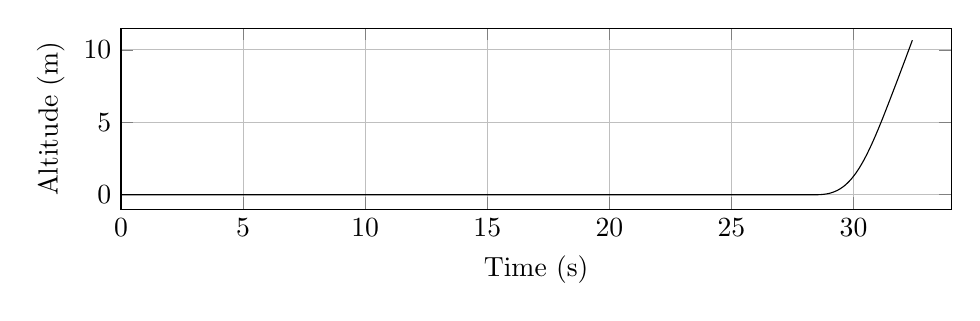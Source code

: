 %Altitude_evolution
\begin{tikzpicture}

\begin{axis}[
width=\textwidth,
height=0.32\textwidth,
scaled ticks=false, tick label style={/pgf/number format/fixed},
xmin=0.0,
xmax=34,
xlabel={Time (s)},
xmajorgrids,
ymin=-1.0,
ymax=11.5,
ylabel={Altitude (m)},
ymajorgrids,
legend style={at={(1.03,0.5)},anchor=west,draw=black,fill=white,legend cell align=left}
]

\addplot [
color=black,
solid
]
table[row sep=crcr]{
10.0E-5	0.0\\
4.356E-4	0.0\\
0.001	0.0\\
0.003	0.0\\
0.006	0.0\\
0.011	0.0\\
0.017	0.0\\
0.023	0.0\\
0.029	0.0\\
0.035	0.0\\
0.041	0.0\\
0.047	0.0\\
0.053	0.0\\
0.059	0.0\\
0.065	0.0\\
0.071	0.0\\
0.076	0.0\\
0.082	0.0\\
0.088	0.0\\
0.094	0.0\\
0.1	0.0\\
0.106	0.0\\
0.112	0.0\\
0.118	0.0\\
0.124	0.0\\
0.13	0.0\\
0.136	0.0\\
0.142	0.0\\
0.148	0.0\\
0.154	0.0\\
0.16	0.0\\
0.166	0.0\\
0.172	0.0\\
0.178	0.0\\
0.184	0.0\\
0.19	0.0\\
0.196	0.0\\
0.202	0.0\\
0.208	0.0\\
0.214	0.0\\
0.22	0.0\\
0.226	0.0\\
0.232	0.0\\
0.238	0.0\\
0.244	0.0\\
0.25	0.0\\
0.256	0.0\\
0.262	0.0\\
0.268	0.0\\
0.274	0.0\\
0.28	0.0\\
0.286	0.0\\
0.292	0.0\\
0.298	0.0\\
0.304	0.0\\
0.31	0.0\\
0.317	0.0\\
0.323	0.0\\
0.329	0.0\\
0.335	0.0\\
0.341	0.0\\
0.347	0.0\\
0.353	0.0\\
0.359	0.0\\
0.365	0.0\\
0.371	0.0\\
0.378	0.0\\
0.384	0.0\\
0.39	0.0\\
0.396	0.0\\
0.402	0.0\\
0.409	0.0\\
0.415	0.0\\
0.421	0.0\\
0.427	0.0\\
0.433	0.0\\
0.439	0.0\\
0.446	0.0\\
0.452	0.0\\
0.458	0.0\\
0.464	0.0\\
0.471	0.0\\
0.477	0.0\\
0.483	0.0\\
0.489	0.0\\
0.496	0.0\\
0.502	0.0\\
0.508	0.0\\
0.515	0.0\\
0.521	0.0\\
0.527	0.0\\
0.533	0.0\\
0.54	0.0\\
0.546	0.0\\
0.552	0.0\\
0.559	0.0\\
0.565	0.0\\
0.571	0.0\\
0.578	0.0\\
0.584	0.0\\
0.591	0.0\\
0.597	0.0\\
0.604	0.0\\
0.61	0.0\\
0.616	0.0\\
0.623	0.0\\
0.629	0.0\\
0.635	0.0\\
0.642	0.0\\
0.648	0.0\\
0.655	0.0\\
0.661	0.0\\
0.668	0.0\\
0.674	0.0\\
0.681	0.0\\
0.688	0.0\\
0.694	0.0\\
0.701	0.0\\
0.707	0.0\\
0.714	0.0\\
0.72	0.0\\
0.727	0.0\\
0.733	0.0\\
0.74	0.0\\
0.747	0.0\\
0.754	0.0\\
0.76	0.0\\
0.767	0.0\\
0.774	0.0\\
0.781	0.0\\
0.787	0.0\\
0.794	0.0\\
0.801	0.0\\
0.808	0.0\\
0.814	0.0\\
0.821	0.0\\
0.828	0.0\\
0.835	0.0\\
0.841	0.0\\
0.848	0.0\\
0.855	0.0\\
0.862	0.0\\
0.869	0.0\\
0.876	0.0\\
0.882	0.0\\
0.889	0.0\\
0.896	0.0\\
0.903	0.0\\
0.91	0.0\\
0.917	0.0\\
0.923	0.0\\
0.93	0.0\\
0.938	0.0\\
0.945	0.0\\
0.952	0.0\\
0.959	0.0\\
0.966	0.0\\
0.973	0.0\\
0.98	0.0\\
0.987	0.0\\
0.994	0.0\\
1.001	0.0\\
1.008	0.0\\
1.015	0.0\\
1.022	0.0\\
1.029	0.0\\
1.036	0.0\\
1.044	0.0\\
1.051	0.0\\
1.058	0.0\\
1.065	0.0\\
1.072	0.0\\
1.079	0.0\\
1.087	0.0\\
1.094	0.0\\
1.101	0.0\\
1.109	0.0\\
1.116	0.0\\
1.123	0.0\\
1.13	0.0\\
1.138	0.0\\
1.145	0.0\\
1.152	0.0\\
1.159	0.0\\
1.167	0.0\\
1.174	0.0\\
1.181	0.0\\
1.189	0.0\\
1.196	0.0\\
1.203	0.0\\
1.211	0.0\\
1.218	0.0\\
1.226	0.0\\
1.233	0.0\\
1.241	0.0\\
1.248	0.0\\
1.255	0.0\\
1.263	0.0\\
1.271	0.0\\
1.278	0.0\\
1.286	0.0\\
1.293	0.0\\
1.301	0.0\\
1.308	0.0\\
1.316	0.0\\
1.323	0.0\\
1.331	0.0\\
1.339	0.0\\
1.346	0.0\\
1.354	0.0\\
1.361	0.0\\
1.369	0.0\\
1.377	0.0\\
1.384	0.0\\
1.392	0.0\\
1.4	0.0\\
1.408	0.0\\
1.415	0.0\\
1.423	0.0\\
1.431	0.0\\
1.439	0.0\\
1.446	0.0\\
1.454	0.0\\
1.462	0.0\\
1.47	0.0\\
1.478	0.0\\
1.486	0.0\\
1.494	0.0\\
1.502	0.0\\
1.51	0.0\\
1.518	0.0\\
1.525	0.0\\
1.533	0.0\\
1.541	0.0\\
1.549	0.0\\
1.557	0.0\\
1.565	0.0\\
1.573	0.0\\
1.581	0.0\\
1.59	0.0\\
1.598	0.0\\
1.606	0.0\\
1.614	0.0\\
1.622	0.0\\
1.63	0.0\\
1.639	0.0\\
1.647	0.0\\
1.655	0.0\\
1.663	0.0\\
1.671	0.0\\
1.679	0.0\\
1.688	0.0\\
1.696	0.0\\
1.704	0.0\\
1.712	0.0\\
1.72	0.0\\
1.729	0.0\\
1.737	0.0\\
1.746	0.0\\
1.754	0.0\\
1.762	0.0\\
1.771	0.0\\
1.779	0.0\\
1.787	0.0\\
1.796	0.0\\
1.804	0.0\\
1.813	0.0\\
1.821	0.0\\
1.83	0.0\\
1.838	0.0\\
1.846	0.0\\
1.855	0.0\\
1.863	0.0\\
1.872	0.0\\
1.88	0.0\\
1.889	0.0\\
1.897	0.0\\
1.906	0.0\\
1.914	0.0\\
1.923	0.0\\
1.931	0.0\\
1.94	0.0\\
1.949	0.0\\
1.957	0.0\\
1.966	0.0\\
1.975	0.0\\
1.983	0.0\\
1.992	0.0\\
2.001	0.0\\
2.01	0.0\\
2.019	0.0\\
2.027	0.0\\
2.036	0.0\\
2.045	0.0\\
2.054	0.0\\
2.062	0.0\\
2.071	0.0\\
2.08	0.0\\
2.089	0.0\\
2.098	0.0\\
2.107	0.0\\
2.116	0.0\\
2.124	0.0\\
2.133	0.0\\
2.142	0.0\\
2.151	0.0\\
2.16	0.0\\
2.169	0.0\\
2.178	0.0\\
2.187	0.0\\
2.196	0.0\\
2.205	0.0\\
2.213	0.0\\
2.222	0.0\\
2.232	0.0\\
2.241	0.0\\
2.25	0.0\\
2.259	0.0\\
2.268	0.0\\
2.277	0.0\\
2.286	0.0\\
2.296	0.0\\
2.305	0.0\\
2.315	0.0\\
2.324	0.0\\
2.333	0.0\\
2.342	0.0\\
2.352	0.0\\
2.361	0.0\\
2.37	0.0\\
2.38	0.0\\
2.389	0.0\\
2.398	0.0\\
2.407	0.0\\
2.417	0.0\\
2.426	0.0\\
2.436	0.0\\
2.445	0.0\\
2.454	0.0\\
2.464	0.0\\
2.473	0.0\\
2.483	0.0\\
2.492	0.0\\
2.502	0.0\\
2.511	0.0\\
2.521	0.0\\
2.531	0.0\\
2.54	0.0\\
2.55	0.0\\
2.559	0.0\\
2.569	0.0\\
2.579	0.0\\
2.589	0.0\\
2.598	0.0\\
2.608	0.0\\
2.618	0.0\\
2.628	0.0\\
2.637	0.0\\
2.647	0.0\\
2.657	0.0\\
2.666	0.0\\
2.676	0.0\\
2.686	0.0\\
2.696	0.0\\
2.705	0.0\\
2.715	0.0\\
2.725	0.0\\
2.735	0.0\\
2.745	0.0\\
2.755	0.0\\
2.765	0.0\\
2.775	0.0\\
2.785	0.0\\
2.795	0.0\\
2.805	0.0\\
2.815	0.0\\
2.825	0.0\\
2.835	0.0\\
2.844	0.0\\
2.855	0.0\\
2.865	0.0\\
2.875	0.0\\
2.885	0.0\\
2.894	0.0\\
2.905	0.0\\
2.914	0.0\\
2.925	0.0\\
2.935	0.0\\
2.945	0.0\\
2.955	0.0\\
2.965	0.0\\
2.975	0.0\\
2.985	0.0\\
2.996	0.0\\
3.006	0.0\\
3.016	0.0\\
3.026	0.0\\
3.036	0.0\\
3.047	0.0\\
3.057	0.0\\
3.067	0.0\\
3.078	0.0\\
3.088	0.0\\
3.099	0.0\\
3.109	0.0\\
3.12	0.0\\
3.13	0.0\\
3.14	0.0\\
3.151	0.0\\
3.161	0.0\\
3.172	0.0\\
3.182	0.0\\
3.193	0.0\\
3.203	0.0\\
3.214	0.0\\
3.224	0.0\\
3.235	0.0\\
3.246	0.0\\
3.256	0.0\\
3.267	0.0\\
3.278	0.0\\
3.288	0.0\\
3.299	0.0\\
3.31	0.0\\
3.321	0.0\\
3.332	0.0\\
3.342	0.0\\
3.353	0.0\\
3.364	0.0\\
3.375	0.0\\
3.386	0.0\\
3.397	0.0\\
3.408	0.0\\
3.418	0.0\\
3.429	0.0\\
3.44	0.0\\
3.451	0.0\\
3.462	0.0\\
3.473	0.0\\
3.484	0.0\\
3.495	0.0\\
3.506	0.0\\
3.517	0.0\\
3.528	0.0\\
3.539	0.0\\
3.55	0.0\\
3.561	0.0\\
3.572	0.0\\
3.583	0.0\\
3.594	0.0\\
3.605	0.0\\
3.616	0.0\\
3.628	0.0\\
3.639	0.0\\
3.65	0.0\\
3.661	0.0\\
3.672	0.0\\
3.683	0.0\\
3.694	0.0\\
3.705	0.0\\
3.716	0.0\\
3.728	0.0\\
3.739	0.0\\
3.75	0.0\\
3.761	0.0\\
3.773	0.0\\
3.784	0.0\\
3.796	0.0\\
3.807	0.0\\
3.818	0.0\\
3.83	0.0\\
3.841	0.0\\
3.852	0.0\\
3.864	0.0\\
3.875	0.0\\
3.887	0.0\\
3.898	0.0\\
3.909	0.0\\
3.921	0.0\\
3.932	0.0\\
3.944	0.0\\
3.955	0.0\\
3.967	0.0\\
3.978	0.0\\
3.99	0.0\\
4.001	0.0\\
4.013	0.0\\
4.024	0.0\\
4.036	0.0\\
4.048	0.0\\
4.059	0.0\\
4.071	0.0\\
4.082	0.0\\
4.094	0.0\\
4.106	0.0\\
4.117	0.0\\
4.129	0.0\\
4.141	0.0\\
4.152	0.0\\
4.164	0.0\\
4.176	0.0\\
4.187	0.0\\
4.199	0.0\\
4.211	0.0\\
4.222	0.0\\
4.234	0.0\\
4.246	0.0\\
4.257	0.0\\
4.269	0.0\\
4.28	0.0\\
4.292	0.0\\
4.304	0.0\\
4.315	0.0\\
4.327	0.0\\
4.339	0.0\\
4.351	0.0\\
4.363	0.0\\
4.365	0.0\\
4.366	0.0\\
4.366	0.0\\
4.366	0.0\\
4.367	0.0\\
4.368	0.0\\
4.372	0.0\\
4.38	0.0\\
4.39	0.0\\
4.401	0.0\\
4.412	0.0\\
4.423	0.0\\
4.433	0.0\\
4.444	0.0\\
4.455	0.0\\
4.466	0.0\\
4.477	0.0\\
4.488	0.0\\
4.499	0.0\\
4.51	0.0\\
4.521	0.0\\
4.532	0.0\\
4.543	0.0\\
4.554	0.0\\
4.566	0.0\\
4.577	0.0\\
4.588	0.0\\
4.599	0.0\\
4.61	0.0\\
4.622	0.0\\
4.633	0.0\\
4.644	0.0\\
4.655	0.0\\
4.667	0.0\\
4.678	0.0\\
4.689	0.0\\
4.7	0.0\\
4.712	0.0\\
4.723	0.0\\
4.735	0.0\\
4.746	0.0\\
4.757	0.0\\
4.769	0.0\\
4.78	0.0\\
4.792	0.0\\
4.803	0.0\\
4.815	0.0\\
4.826	0.0\\
4.838	0.0\\
4.849	0.0\\
4.861	0.0\\
4.872	0.0\\
4.884	0.0\\
4.895	0.0\\
4.907	0.0\\
4.918	0.0\\
4.93	0.0\\
4.942	0.0\\
4.953	0.0\\
4.965	0.0\\
4.977	0.0\\
4.989	0.0\\
5.0	0.0\\
5.012	0.0\\
5.024	0.0\\
5.036	0.0\\
5.048	0.0\\
5.059	0.0\\
5.071	0.0\\
5.083	0.0\\
5.095	0.0\\
5.107	0.0\\
5.119	0.0\\
5.13	0.0\\
5.142	0.0\\
5.154	0.0\\
5.166	0.0\\
5.178	0.0\\
5.19	0.0\\
5.202	0.0\\
5.214	0.0\\
5.226	0.0\\
5.237	0.0\\
5.249	0.0\\
5.261	0.0\\
5.273	0.0\\
5.285	0.0\\
5.297	0.0\\
5.309	0.0\\
5.321	0.0\\
5.333	0.0\\
5.345	0.0\\
5.357	0.0\\
5.369	0.0\\
5.381	0.0\\
5.392	0.0\\
5.404	0.0\\
5.416	0.0\\
5.428	0.0\\
5.44	0.0\\
5.452	0.0\\
5.464	0.0\\
5.477	0.0\\
5.489	0.0\\
5.501	0.0\\
5.513	0.0\\
5.525	0.0\\
5.537	0.0\\
5.549	0.0\\
5.561	0.0\\
5.573	0.0\\
5.586	0.0\\
5.598	0.0\\
5.61	0.0\\
5.622	0.0\\
5.634	0.0\\
5.646	0.0\\
5.658	0.0\\
5.67	0.0\\
5.682	0.0\\
5.695	0.0\\
5.707	0.0\\
5.719	0.0\\
5.731	0.0\\
5.743	0.0\\
5.755	0.0\\
5.767	0.0\\
5.779	0.0\\
5.792	0.0\\
5.804	0.0\\
5.816	0.0\\
5.828	0.0\\
5.84	0.0\\
5.852	0.0\\
5.865	0.0\\
5.877	0.0\\
5.889	0.0\\
5.901	0.0\\
5.913	0.0\\
5.925	0.0\\
5.938	0.0\\
5.95	0.0\\
5.962	0.0\\
5.974	0.0\\
5.986	0.0\\
5.999	0.0\\
6.011	0.0\\
6.023	0.0\\
6.035	0.0\\
6.047	0.0\\
6.06	0.0\\
6.072	0.0\\
6.084	0.0\\
6.096	0.0\\
6.109	0.0\\
6.121	0.0\\
6.133	0.0\\
6.146	0.0\\
6.158	0.0\\
6.17	0.0\\
6.182	0.0\\
6.195	0.0\\
6.207	0.0\\
6.219	0.0\\
6.232	0.0\\
6.244	0.0\\
6.257	0.0\\
6.269	0.0\\
6.281	0.0\\
6.294	0.0\\
6.306	0.0\\
6.318	0.0\\
6.331	0.0\\
6.343	0.0\\
6.355	0.0\\
6.368	0.0\\
6.38	0.0\\
6.393	0.0\\
6.405	0.0\\
6.418	0.0\\
6.43	0.0\\
6.443	0.0\\
6.455	0.0\\
6.467	0.0\\
6.48	0.0\\
6.492	0.0\\
6.505	0.0\\
6.518	0.0\\
6.53	0.0\\
6.543	0.0\\
6.555	0.0\\
6.568	0.0\\
6.58	0.0\\
6.593	0.0\\
6.605	0.0\\
6.618	0.0\\
6.631	0.0\\
6.643	0.0\\
6.656	0.0\\
6.668	0.0\\
6.681	0.0\\
6.694	0.0\\
6.706	0.0\\
6.719	0.0\\
6.732	0.0\\
6.744	0.0\\
6.757	0.0\\
6.77	0.0\\
6.782	0.0\\
6.795	0.0\\
6.807	0.0\\
6.82	0.0\\
6.833	0.0\\
6.846	0.0\\
6.858	0.0\\
6.871	0.0\\
6.884	0.0\\
6.897	0.0\\
6.91	0.0\\
6.922	0.0\\
6.935	0.0\\
6.948	0.0\\
6.961	0.0\\
6.974	0.0\\
6.987	0.0\\
7.0	0.0\\
7.012	0.0\\
7.025	0.0\\
7.038	0.0\\
7.051	0.0\\
7.064	0.0\\
7.077	0.0\\
7.09	0.0\\
7.103	0.0\\
7.116	0.0\\
7.129	0.0\\
7.142	0.0\\
7.155	0.0\\
7.168	0.0\\
7.182	0.0\\
7.195	0.0\\
7.208	0.0\\
7.221	0.0\\
7.234	0.0\\
7.248	0.0\\
7.261	0.0\\
7.274	0.0\\
7.287	0.0\\
7.301	0.0\\
7.314	0.0\\
7.327	0.0\\
7.341	0.0\\
7.354	0.0\\
7.367	0.0\\
7.381	0.0\\
7.394	0.0\\
7.407	0.0\\
7.421	0.0\\
7.434	0.0\\
7.448	0.0\\
7.461	0.0\\
7.475	0.0\\
7.489	0.0\\
7.502	0.0\\
7.516	0.0\\
7.529	0.0\\
7.543	0.0\\
7.557	0.0\\
7.571	0.0\\
7.584	0.0\\
7.598	0.0\\
7.612	0.0\\
7.626	0.0\\
7.64	0.0\\
7.654	0.0\\
7.668	0.0\\
7.681	0.0\\
7.695	0.0\\
7.71	0.0\\
7.724	0.0\\
7.737	0.0\\
7.752	0.0\\
7.766	0.0\\
7.78	0.0\\
7.794	0.0\\
7.808	0.0\\
7.822	0.0\\
7.837	0.0\\
7.851	0.0\\
7.865	0.0\\
7.879	0.0\\
7.894	0.0\\
7.908	0.0\\
7.923	0.0\\
7.937	0.0\\
7.951	0.0\\
7.966	0.0\\
7.98	0.0\\
7.995	0.0\\
8.01	0.0\\
8.024	0.0\\
8.039	0.0\\
8.054	0.0\\
8.069	0.0\\
8.083	0.0\\
8.098	0.0\\
8.113	0.0\\
8.128	0.0\\
8.143	0.0\\
8.158	0.0\\
8.173	0.0\\
8.188	0.0\\
8.203	0.0\\
8.218	0.0\\
8.233	0.0\\
8.248	0.0\\
8.263	0.0\\
8.279	0.0\\
8.294	0.0\\
8.309	0.0\\
8.324	0.0\\
8.339	0.0\\
8.355	0.0\\
8.37	0.0\\
8.385	0.0\\
8.4	0.0\\
8.416	0.0\\
8.431	0.0\\
8.446	0.0\\
8.461	0.0\\
8.477	0.0\\
8.492	0.0\\
8.507	0.0\\
8.522	0.0\\
8.538	0.0\\
8.553	0.0\\
8.568	0.0\\
8.583	0.0\\
8.598	0.0\\
8.613	0.0\\
8.628	0.0\\
8.644	0.0\\
8.659	0.0\\
8.674	0.0\\
8.689	0.0\\
8.704	0.0\\
8.719	0.0\\
8.734	0.0\\
8.748	0.0\\
8.763	0.0\\
8.778	0.0\\
8.793	0.0\\
8.807	0.0\\
8.822	0.0\\
8.837	0.0\\
8.852	0.0\\
8.866	0.0\\
8.881	0.0\\
8.895	0.0\\
8.91	0.0\\
8.924	0.0\\
8.938	0.0\\
8.953	0.0\\
8.967	0.0\\
8.982	0.0\\
8.982	0.0\\
8.983	0.0\\
8.983	0.0\\
8.983	0.0\\
8.983	0.0\\
8.984	0.0\\
8.986	0.0\\
8.993	0.0\\
9.005	0.0\\
9.018	0.0\\
9.031	0.0\\
9.044	0.0\\
9.057	0.0\\
9.07	0.0\\
9.083	0.0\\
9.096	0.0\\
9.109	0.0\\
9.122	0.0\\
9.135	0.0\\
9.149	0.0\\
9.162	0.0\\
9.176	0.0\\
9.189	0.0\\
9.202	0.0\\
9.216	0.0\\
9.23	0.0\\
9.243	0.0\\
9.257	0.0\\
9.271	0.0\\
9.284	0.0\\
9.298	0.0\\
9.312	0.0\\
9.326	0.0\\
9.34	0.0\\
9.354	0.0\\
9.368	0.0\\
9.383	0.0\\
9.397	0.0\\
9.411	0.0\\
9.425	0.0\\
9.44	0.0\\
9.454	0.0\\
9.469	0.0\\
9.483	0.0\\
9.498	0.0\\
9.512	0.0\\
9.527	0.0\\
9.542	0.0\\
9.556	0.0\\
9.571	0.0\\
9.586	0.0\\
9.601	0.0\\
9.616	0.0\\
9.63	0.0\\
9.645	0.0\\
9.66	0.0\\
9.675	0.0\\
9.69	0.0\\
9.705	0.0\\
9.72	0.0\\
9.735	0.0\\
9.75	0.0\\
9.764	0.0\\
9.779	0.0\\
9.794	0.0\\
9.809	0.0\\
9.824	0.0\\
9.839	0.0\\
9.854	0.0\\
9.868	0.0\\
9.883	0.0\\
9.898	0.0\\
9.913	0.0\\
9.927	0.0\\
9.942	0.0\\
9.957	0.0\\
9.972	0.0\\
9.986	0.0\\
10.001	0.0\\
10.016	0.0\\
10.03	0.0\\
10.045	0.0\\
10.059	0.0\\
10.074	0.0\\
10.088	0.0\\
10.103	0.0\\
10.117	0.0\\
10.132	0.0\\
10.146	0.0\\
10.161	0.0\\
10.175	0.0\\
10.189	0.0\\
10.204	0.0\\
10.218	0.0\\
10.232	0.0\\
10.247	0.0\\
10.261	0.0\\
10.275	0.0\\
10.289	0.0\\
10.303	0.0\\
10.317	0.0\\
10.332	0.0\\
10.346	0.0\\
10.36	0.0\\
10.374	0.0\\
10.388	0.0\\
10.402	0.0\\
10.416	0.0\\
10.43	0.0\\
10.444	0.0\\
10.458	0.0\\
10.472	0.0\\
10.486	0.0\\
10.5	0.0\\
10.514	0.0\\
10.528	0.0\\
10.542	0.0\\
10.555	0.0\\
10.569	0.0\\
10.583	0.0\\
10.597	0.0\\
10.611	0.0\\
10.625	0.0\\
10.638	0.0\\
10.652	0.0\\
10.666	0.0\\
10.68	0.0\\
10.694	0.0\\
10.707	0.0\\
10.721	0.0\\
10.735	0.0\\
10.749	0.0\\
10.763	0.0\\
10.776	0.0\\
10.79	0.0\\
10.804	0.0\\
10.818	0.0\\
10.831	0.0\\
10.845	0.0\\
10.859	0.0\\
10.872	0.0\\
10.886	0.0\\
10.9	0.0\\
10.914	0.0\\
10.927	0.0\\
10.941	0.0\\
10.955	0.0\\
10.968	0.0\\
10.982	0.0\\
10.996	0.0\\
11.01	0.0\\
11.023	0.0\\
11.037	0.0\\
11.051	0.0\\
11.064	0.0\\
11.078	0.0\\
11.092	0.0\\
11.105	0.0\\
11.119	0.0\\
11.133	0.0\\
11.147	0.0\\
11.16	0.0\\
11.174	0.0\\
11.188	0.0\\
11.201	0.0\\
11.215	0.0\\
11.229	0.0\\
11.242	0.0\\
11.256	0.0\\
11.27	0.0\\
11.283	0.0\\
11.297	0.0\\
11.311	0.0\\
11.325	0.0\\
11.338	0.0\\
11.352	0.0\\
11.366	0.0\\
11.38	0.0\\
11.393	0.0\\
11.407	0.0\\
11.421	0.0\\
11.435	0.0\\
11.449	0.0\\
11.462	0.0\\
11.476	0.0\\
11.49	0.0\\
11.504	0.0\\
11.518	0.0\\
11.532	0.0\\
11.546	0.0\\
11.56	0.0\\
11.573	0.0\\
11.587	0.0\\
11.601	0.0\\
11.615	0.0\\
11.629	0.0\\
11.643	0.0\\
11.657	0.0\\
11.671	0.0\\
11.685	0.0\\
11.699	0.0\\
11.713	0.0\\
11.727	0.0\\
11.741	0.0\\
11.755	0.0\\
11.769	0.0\\
11.783	0.0\\
11.797	0.0\\
11.811	0.0\\
11.826	0.0\\
11.84	0.0\\
11.854	0.0\\
11.868	0.0\\
11.882	0.0\\
11.897	0.0\\
11.911	0.0\\
11.925	0.0\\
11.939	0.0\\
11.953	0.0\\
11.968	0.0\\
11.982	0.0\\
11.996	0.0\\
12.011	0.0\\
12.025	0.0\\
12.039	0.0\\
12.054	0.0\\
12.068	0.0\\
12.083	0.0\\
12.097	0.0\\
12.112	0.0\\
12.126	0.0\\
12.141	0.0\\
12.155	0.0\\
12.17	0.0\\
12.185	0.0\\
12.199	0.0\\
12.214	0.0\\
12.229	0.0\\
12.244	0.0\\
12.258	0.0\\
12.273	0.0\\
12.288	0.0\\
12.303	0.0\\
12.318	0.0\\
12.333	0.0\\
12.348	0.0\\
12.363	0.0\\
12.378	0.0\\
12.393	0.0\\
12.408	0.0\\
12.423	0.0\\
12.438	0.0\\
12.453	0.0\\
12.469	0.0\\
12.484	0.0\\
12.499	0.0\\
12.515	0.0\\
12.53	0.0\\
12.546	0.0\\
12.561	0.0\\
12.577	0.0\\
12.592	0.0\\
12.608	0.0\\
12.624	0.0\\
12.639	0.0\\
12.655	0.0\\
12.671	0.0\\
12.687	0.0\\
12.703	0.0\\
12.719	0.0\\
12.735	0.0\\
12.751	0.0\\
12.768	0.0\\
12.784	0.0\\
12.8	0.0\\
12.816	0.0\\
12.833	0.0\\
12.85	0.0\\
12.866	0.0\\
12.883	0.0\\
12.899	0.0\\
12.916	0.0\\
12.933	0.0\\
12.95	0.0\\
12.967	0.0\\
12.984	0.0\\
13.001	0.0\\
13.019	0.0\\
13.036	0.0\\
13.054	0.0\\
13.071	0.0\\
13.089	0.0\\
13.107	0.0\\
13.124	0.0\\
13.142	0.0\\
13.16	0.0\\
13.178	0.0\\
13.196	0.0\\
13.215	0.0\\
13.233	0.0\\
13.251	0.0\\
13.27	0.0\\
13.289	0.0\\
13.307	0.0\\
13.326	0.0\\
13.344	0.0\\
13.363	0.0\\
13.382	0.0\\
13.4	0.0\\
13.419	0.0\\
13.437	0.0\\
13.455	0.0\\
13.473	0.0\\
13.492	0.0\\
13.51	0.0\\
13.528	0.0\\
13.546	0.0\\
13.564	0.0\\
13.581	0.0\\
13.599	0.0\\
13.616	0.0\\
13.634	0.0\\
13.651	0.0\\
13.668	0.0\\
13.685	0.0\\
13.703	0.0\\
13.719	0.0\\
13.736	0.0\\
13.753	0.0\\
13.77	0.0\\
13.786	0.0\\
13.803	0.0\\
13.819	0.0\\
13.835	0.0\\
13.851	0.0\\
13.868	0.0\\
13.884	0.0\\
13.899	0.0\\
13.915	0.0\\
13.931	0.0\\
13.947	0.0\\
13.963	0.0\\
13.978	0.0\\
13.994	0.0\\
13.997	0.0\\
13.998	0.0\\
14.0	0.0\\
14.001	0.0\\
14.001	0.0\\
14.002	0.0\\
14.003	0.0\\
14.003	0.0\\
14.003	0.0\\
14.003	0.0\\
14.004	0.0\\
14.007	0.0\\
14.015	0.0\\
14.029	0.0\\
14.042	0.0\\
14.056	0.0\\
14.07	0.0\\
14.083	0.0\\
14.097	0.0\\
14.111	0.0\\
14.125	0.0\\
14.139	0.0\\
14.153	0.0\\
14.167	0.0\\
14.182	0.0\\
14.196	0.0\\
14.21	0.0\\
14.225	0.0\\
14.239	0.0\\
14.254	0.0\\
14.268	0.0\\
14.283	0.0\\
14.298	0.0\\
14.313	0.0\\
14.328	0.0\\
14.343	0.0\\
14.358	0.0\\
14.374	0.0\\
14.389	0.0\\
14.405	0.0\\
14.42	0.0\\
14.436	0.0\\
14.452	0.0\\
14.468	0.0\\
14.484	0.0\\
14.5	0.0\\
14.517	0.0\\
14.533	0.0\\
14.549	0.0\\
14.566	0.0\\
14.583	0.0\\
14.599	0.0\\
14.616	0.0\\
14.633	0.0\\
14.651	0.0\\
14.668	0.0\\
14.685	0.0\\
14.703	0.0\\
14.72	0.0\\
14.737	0.0\\
14.755	0.0\\
14.772	0.0\\
14.79	0.0\\
14.807	0.0\\
14.825	0.0\\
14.842	0.0\\
14.859	0.0\\
14.876	0.0\\
14.894	0.0\\
14.911	0.0\\
14.927	0.0\\
14.944	0.0\\
14.961	0.0\\
14.978	0.0\\
14.995	0.0\\
15.011	0.0\\
15.028	0.0\\
15.044	0.0\\
15.06	0.0\\
15.077	0.0\\
15.093	0.0\\
15.109	0.0\\
15.125	0.0\\
15.141	0.0\\
15.157	0.0\\
15.173	0.0\\
15.189	0.0\\
15.205	0.0\\
15.22	0.0\\
15.236	0.0\\
15.251	0.0\\
15.267	0.0\\
15.283	0.0\\
15.298	0.0\\
15.313	0.0\\
15.329	0.0\\
15.344	0.0\\
15.359	0.0\\
15.374	0.0\\
15.389	0.0\\
15.405	0.0\\
15.42	0.0\\
15.435	0.0\\
15.45	0.0\\
15.465	0.0\\
15.48	0.0\\
15.495	0.0\\
15.51	0.0\\
15.524	0.0\\
15.539	0.0\\
15.554	0.0\\
15.569	0.0\\
15.583	0.0\\
15.598	0.0\\
15.613	0.0\\
15.628	0.0\\
15.642	0.0\\
15.657	0.0\\
15.672	0.0\\
15.686	0.0\\
15.701	0.0\\
15.715	0.0\\
15.73	0.0\\
15.744	0.0\\
15.759	0.0\\
15.773	0.0\\
15.788	0.0\\
15.802	0.0\\
15.817	0.0\\
15.831	0.0\\
15.846	0.0\\
15.86	0.0\\
15.874	0.0\\
15.889	0.0\\
15.903	0.0\\
15.918	0.0\\
15.932	0.0\\
15.946	0.0\\
15.961	0.0\\
15.975	0.0\\
15.989	0.0\\
16.004	0.0\\
16.018	0.0\\
16.032	0.0\\
16.047	0.0\\
16.061	0.0\\
16.075	0.0\\
16.089	0.0\\
16.104	0.0\\
16.118	0.0\\
16.132	0.0\\
16.147	0.0\\
16.161	0.0\\
16.175	0.0\\
16.189	0.0\\
16.204	0.0\\
16.218	0.0\\
16.232	0.0\\
16.246	0.0\\
16.26	0.0\\
16.275	0.0\\
16.289	0.0\\
16.303	0.0\\
16.318	0.0\\
16.332	0.0\\
16.346	0.0\\
16.36	0.0\\
16.374	0.0\\
16.389	0.0\\
16.403	0.0\\
16.417	0.0\\
16.431	0.0\\
16.446	0.0\\
16.46	0.0\\
16.474	0.0\\
16.488	0.0\\
16.503	0.0\\
16.517	0.0\\
16.531	0.0\\
16.545	0.0\\
16.56	0.0\\
16.574	0.0\\
16.588	0.0\\
16.602	0.0\\
16.617	0.0\\
16.631	0.0\\
16.645	0.0\\
16.66	0.0\\
16.674	0.0\\
16.688	0.0\\
16.703	0.0\\
16.717	0.0\\
16.731	0.0\\
16.746	0.0\\
16.76	0.0\\
16.775	0.0\\
16.789	0.0\\
16.803	0.0\\
16.818	0.0\\
16.832	0.0\\
16.847	0.0\\
16.861	0.0\\
16.876	0.0\\
16.89	0.0\\
16.904	0.0\\
16.919	0.0\\
16.933	0.0\\
16.948	0.0\\
16.962	0.0\\
16.977	0.0\\
16.991	0.0\\
17.006	0.0\\
17.02	0.0\\
17.035	0.0\\
17.05	0.0\\
17.064	0.0\\
17.079	0.0\\
17.093	0.0\\
17.108	0.0\\
17.123	0.0\\
17.137	0.0\\
17.152	0.0\\
17.167	0.0\\
17.182	0.0\\
17.196	0.0\\
17.211	0.0\\
17.226	0.0\\
17.241	0.0\\
17.256	0.0\\
17.271	0.0\\
17.285	0.0\\
17.3	0.0\\
17.315	0.0\\
17.33	0.0\\
17.345	0.0\\
17.36	0.0\\
17.375	0.0\\
17.39	0.0\\
17.405	0.0\\
17.42	0.0\\
17.435	0.0\\
17.45	0.0\\
17.466	0.0\\
17.481	0.0\\
17.496	0.0\\
17.511	0.0\\
17.526	0.0\\
17.542	0.0\\
17.557	0.0\\
17.572	0.0\\
17.587	0.0\\
17.603	0.0\\
17.618	0.0\\
17.634	0.0\\
17.649	0.0\\
17.665	0.0\\
17.68	0.0\\
17.696	0.0\\
17.711	0.0\\
17.727	0.0\\
17.743	0.0\\
17.758	0.0\\
17.774	0.0\\
17.79	0.0\\
17.806	0.0\\
17.822	0.0\\
17.838	0.0\\
17.854	0.0\\
17.87	0.0\\
17.886	0.0\\
17.902	0.0\\
17.918	0.0\\
17.934	0.0\\
17.95	0.0\\
17.967	0.0\\
17.983	0.0\\
17.999	0.0\\
18.016	0.0\\
18.032	0.0\\
18.049	0.0\\
18.065	0.0\\
18.082	0.0\\
18.098	0.0\\
18.115	0.0\\
18.132	0.0\\
18.149	0.0\\
18.166	0.0\\
18.183	0.0\\
18.2	0.0\\
18.217	0.0\\
18.234	0.0\\
18.251	0.0\\
18.269	0.0\\
18.286	0.0\\
18.304	0.0\\
18.321	0.0\\
18.339	0.0\\
18.357	0.0\\
18.375	0.0\\
18.393	0.0\\
18.411	0.0\\
18.429	0.0\\
18.448	0.0\\
18.466	0.0\\
18.485	0.0\\
18.503	0.0\\
18.522	0.0\\
18.541	0.0\\
18.56	0.0\\
18.58	0.0\\
18.599	0.0\\
18.619	0.0\\
18.639	0.0\\
18.659	0.0\\
18.679	0.0\\
18.7	0.0\\
18.721	0.0\\
18.741	0.0\\
18.762	0.0\\
18.784	0.0\\
18.805	0.0\\
18.827	0.0\\
18.849	0.0\\
18.871	0.0\\
18.893	0.0\\
18.915	0.0\\
18.937	0.0\\
18.959	0.0\\
18.981	0.0\\
19.003	0.0\\
19.024	0.0\\
19.046	0.0\\
19.067	0.0\\
19.087	0.0\\
19.108	0.0\\
19.128	0.0\\
19.148	0.0\\
19.167	0.0\\
19.187	0.0\\
19.206	0.0\\
19.225	0.0\\
19.244	0.0\\
19.263	0.0\\
19.281	0.0\\
19.3	0.0\\
19.318	0.0\\
19.336	0.0\\
19.354	0.0\\
19.372	0.0\\
19.39	0.0\\
19.408	0.0\\
19.425	0.0\\
19.443	0.0\\
19.46	0.0\\
19.477	0.0\\
19.495	0.0\\
19.512	0.0\\
19.529	0.0\\
19.545	0.0\\
19.562	0.0\\
19.579	0.0\\
19.596	0.0\\
19.612	0.0\\
19.628	0.0\\
19.645	0.0\\
19.661	0.0\\
19.677	0.0\\
19.681	0.0\\
19.692	0.0\\
19.693	0.0\\
19.693	0.0\\
19.693	0.0\\
19.694	0.0\\
19.699	0.0\\
19.711	0.0\\
19.727	0.0\\
19.743	0.0\\
19.759	0.0\\
19.775	0.0\\
19.791	0.0\\
19.808	0.0\\
19.824	0.0\\
19.84	0.0\\
19.857	0.0\\
19.873	0.0\\
19.89	0.0\\
19.907	0.0\\
19.923	0.0\\
19.94	0.0\\
19.958	0.0\\
19.975	0.0\\
19.992	0.0\\
20.009	0.0\\
20.027	0.0\\
20.045	0.0\\
20.062	0.0\\
20.08	0.0\\
20.098	0.0\\
20.116	0.0\\
20.135	0.0\\
20.153	0.0\\
20.172	0.0\\
20.191	0.0\\
20.21	0.0\\
20.229	0.0\\
20.249	0.0\\
20.268	0.0\\
20.288	0.0\\
20.308	0.0\\
20.328	0.0\\
20.348	0.0\\
20.369	0.0\\
20.39	0.0\\
20.411	0.0\\
20.432	0.0\\
20.454	0.0\\
20.475	0.0\\
20.496	0.0\\
20.518	0.0\\
20.539	0.0\\
20.561	0.0\\
20.582	0.0\\
20.603	0.0\\
20.624	0.0\\
20.645	0.0\\
20.666	0.0\\
20.687	0.0\\
20.707	0.0\\
20.727	0.0\\
20.747	0.0\\
20.767	0.0\\
20.787	0.0\\
20.807	0.0\\
20.826	0.0\\
20.846	0.0\\
20.865	0.0\\
20.884	0.0\\
20.903	0.0\\
20.922	0.0\\
20.941	0.0\\
20.959	0.0\\
20.978	0.0\\
20.996	0.0\\
21.015	0.0\\
21.033	0.0\\
21.051	0.0\\
21.07	0.0\\
21.088	0.0\\
21.106	0.0\\
21.124	0.0\\
21.142	0.0\\
21.159	0.0\\
21.177	0.0\\
21.195	0.0\\
21.213	0.0\\
21.23	0.0\\
21.248	0.0\\
21.265	0.0\\
21.283	0.0\\
21.3	0.0\\
21.317	0.0\\
21.335	0.0\\
21.352	0.0\\
21.369	0.0\\
21.386	0.0\\
21.404	0.0\\
21.421	0.0\\
21.438	0.0\\
21.455	0.0\\
21.472	0.0\\
21.489	0.0\\
21.506	0.0\\
21.523	0.0\\
21.54	0.0\\
21.557	0.0\\
21.573	0.0\\
21.59	0.0\\
21.607	0.0\\
21.624	0.0\\
21.641	0.0\\
21.657	0.0\\
21.674	0.0\\
21.691	0.0\\
21.707	0.0\\
21.724	0.0\\
21.741	0.0\\
21.757	0.0\\
21.774	0.0\\
21.79	0.0\\
21.807	0.0\\
21.823	0.0\\
21.84	0.0\\
21.857	0.0\\
21.873	0.0\\
21.89	0.0\\
21.906	0.0\\
21.923	0.0\\
21.939	0.0\\
21.955	0.0\\
21.972	0.0\\
21.988	0.0\\
22.005	0.0\\
22.021	0.0\\
22.038	0.0\\
22.054	0.0\\
22.07	0.0\\
22.087	0.0\\
22.103	0.0\\
22.119	0.0\\
22.136	0.0\\
22.152	0.0\\
22.169	0.0\\
22.185	0.0\\
22.201	0.0\\
22.218	0.0\\
22.234	0.0\\
22.25	0.0\\
22.267	0.0\\
22.283	0.0\\
22.299	0.0\\
22.316	0.0\\
22.332	0.0\\
22.348	0.0\\
22.365	0.0\\
22.381	0.0\\
22.397	0.0\\
22.414	0.0\\
22.43	0.0\\
22.446	0.0\\
22.463	0.0\\
22.479	0.0\\
22.495	0.0\\
22.512	0.0\\
22.528	0.0\\
22.544	0.0\\
22.561	0.0\\
22.577	0.0\\
22.593	0.0\\
22.61	0.0\\
22.626	0.0\\
22.643	0.0\\
22.659	0.0\\
22.675	0.0\\
22.692	0.0\\
22.708	0.0\\
22.725	0.0\\
22.741	0.0\\
22.757	0.0\\
22.774	0.0\\
22.79	0.0\\
22.807	0.0\\
22.823	0.0\\
22.84	0.0\\
22.856	0.0\\
22.873	0.0\\
22.889	0.0\\
22.906	0.0\\
22.922	0.0\\
22.939	0.0\\
22.955	0.0\\
22.972	0.0\\
22.988	0.0\\
23.005	0.0\\
23.022	0.0\\
23.038	0.0\\
23.055	0.0\\
23.071	0.0\\
23.088	0.0\\
23.105	0.0\\
23.121	0.0\\
23.138	0.0\\
23.155	0.0\\
23.172	0.0\\
23.188	0.0\\
23.205	0.0\\
23.222	0.0\\
23.239	0.0\\
23.255	0.0\\
23.272	0.0\\
23.289	0.0\\
23.306	0.0\\
23.323	0.0\\
23.34	0.0\\
23.357	0.0\\
23.374	0.0\\
23.391	0.0\\
23.408	0.0\\
23.425	0.0\\
23.442	0.0\\
23.459	0.0\\
23.476	0.0\\
23.493	0.0\\
23.51	0.0\\
23.527	0.0\\
23.544	0.0\\
23.561	0.0\\
23.579	0.0\\
23.596	0.0\\
23.613	0.0\\
23.63	0.0\\
23.648	0.0\\
23.665	0.0\\
23.682	0.0\\
23.7	0.0\\
23.717	0.0\\
23.734	0.0\\
23.752	0.0\\
23.769	0.0\\
23.787	0.0\\
23.805	0.0\\
23.822	0.0\\
23.84	0.0\\
23.857	0.0\\
23.875	0.0\\
23.893	0.0\\
23.91	0.0\\
23.928	0.0\\
23.946	0.0\\
23.964	0.0\\
23.982	0.0\\
23.999	0.0\\
24.017	0.0\\
24.035	0.0\\
24.053	0.0\\
24.071	0.0\\
24.09	0.0\\
24.108	0.0\\
24.126	0.0\\
24.144	0.0\\
24.162	0.0\\
24.181	0.0\\
24.199	0.0\\
24.218	0.0\\
24.236	0.0\\
24.254	0.0\\
24.273	0.0\\
24.292	0.0\\
24.31	0.0\\
24.329	0.0\\
24.347	0.0\\
24.366	0.0\\
24.385	0.0\\
24.404	0.0\\
24.423	0.0\\
24.442	0.0\\
24.461	0.0\\
24.48	0.0\\
24.5	0.0\\
24.519	0.0\\
24.538	0.0\\
24.558	0.0\\
24.577	0.0\\
24.597	0.0\\
24.616	0.0\\
24.636	0.0\\
24.656	0.0\\
24.676	0.0\\
24.696	0.0\\
24.716	0.0\\
24.736	0.0\\
24.757	0.0\\
24.777	0.0\\
24.797	0.0\\
24.818	0.0\\
24.839	0.0\\
24.859	0.0\\
24.88	0.0\\
24.901	0.0\\
24.922	0.0\\
24.944	0.0\\
24.965	0.0\\
24.987	0.0\\
25.009	0.0\\
25.028	0.0\\
25.031	0.0\\
25.053	0.0\\
25.075	0.0\\
25.098	0.0\\
25.12	0.0\\
25.143	0.0\\
25.167	0.0\\
25.19	0.0\\
25.214	0.0\\
25.238	0.0\\
25.262	0.0\\
25.287	0.0\\
25.312	0.0\\
25.338	0.0\\
25.363	0.0\\
25.39	0.0\\
25.416	0.0\\
25.444	0.0\\
25.471	0.0\\
25.499	0.0\\
25.527	0.0\\
25.555	0.0\\
25.583	0.0\\
25.611	0.0\\
25.638	0.0\\
25.664	0.0\\
25.69	0.0\\
25.716	0.0\\
25.741	0.0\\
25.766	0.0\\
25.79	0.0\\
25.814	0.0\\
25.838	0.0\\
25.862	0.0\\
25.885	0.0\\
25.907	0.0\\
25.93	0.0\\
25.953	0.0\\
25.975	0.0\\
25.997	0.0\\
26.018	0.0\\
26.04	0.0\\
26.061	0.0\\
26.083	0.0\\
26.104	0.0\\
26.125	0.0\\
26.146	0.0\\
26.166	0.0\\
26.187	0.0\\
26.208	0.0\\
26.228	0.0\\
26.248	0.0\\
26.268	0.0\\
26.288	0.0\\
26.308	0.0\\
26.328	0.0\\
26.347	0.0\\
26.367	0.0\\
26.387	0.0\\
26.406	0.0\\
26.425	0.0\\
26.445	0.0\\
26.448	0.0\\
26.449	0.0\\
26.45	0.0\\
26.45	0.0\\
26.451	0.0\\
26.451	0.0\\
26.453	0.0\\
26.463	0.0\\
26.483	0.0\\
26.502	0.0\\
26.522	0.0\\
26.542	0.0\\
26.562	0.0\\
26.582	0.0\\
26.603	0.0\\
26.623	0.0\\
26.643	0.0\\
26.664	0.0\\
26.685	0.0\\
26.706	0.0\\
26.727	0.0\\
26.748	0.0\\
26.77	0.0\\
26.791	0.0\\
26.813	0.0\\
26.835	0.0\\
26.857	0.0\\
26.88	0.0\\
26.902	0.0\\
26.925	0.0\\
26.948	0.0\\
26.971	0.0\\
26.995	0.0\\
27.019	0.0\\
27.043	0.0\\
27.067	0.0\\
27.092	0.0\\
27.117	0.0\\
27.143	0.0\\
27.169	0.0\\
27.195	0.0\\
27.221	0.0\\
27.248	0.0\\
27.275	0.0\\
27.302	0.0\\
27.329	0.0\\
27.356	0.0\\
27.384	0.0\\
27.41	0.0\\
27.437	0.0\\
27.463	0.0\\
27.49	0.0\\
27.515	0.0\\
27.541	0.0\\
27.566	0.0\\
27.591	0.0\\
27.616	0.0\\
27.64	0.0\\
27.665	0.0\\
27.689	0.0\\
27.713	0.0\\
27.736	0.0\\
27.76	0.0\\
27.783	0.0\\
27.806	0.0\\
27.829	0.0\\
27.852	0.0\\
27.875	0.0\\
27.898	0.0\\
27.92	0.0\\
27.942	0.0\\
27.965	0.0\\
27.987	0.0\\
28.009	0.0\\
28.031	0.0\\
28.053	0.0\\
28.075	0.0\\
28.096	0.0\\
28.118	0.0\\
28.14	0.0\\
28.161	0.0\\
28.183	0.0\\
28.204	0.0\\
28.225	0.0\\
28.246	0.0\\
28.268	0.0\\
28.289	0.0\\
28.31	0.0\\
28.331	0.0\\
28.352	0.0\\
28.373	0.0\\
28.394	0.0\\
28.415	0.0\\
28.419	2.471E-6\\
28.423	8.968E-6\\
28.426	1.96E-5\\
28.43	3.402E-5\\
28.434	5.259E-5\\
28.437	7.588E-5\\
28.441	1.037E-4\\
28.445	1.359E-4\\
28.449	1.726E-4\\
28.452	2.138E-4\\
28.456	2.602E-4\\
28.46	3.115E-4\\
28.464	3.676E-4\\
28.467	4.263E-4\\
28.471	4.9E-4\\
28.475	5.578E-4\\
28.478	6.316E-4\\
28.482	7.132E-4\\
28.486	7.99E-4\\
28.489	8.896E-4\\
28.493	9.858E-4\\
28.497	0.001\\
28.501	0.001\\
28.504	0.001\\
28.508	0.001\\
28.512	0.002\\
28.515	0.002\\
28.519	0.002\\
28.523	0.002\\
28.527	0.002\\
28.53	0.002\\
28.534	0.002\\
28.538	0.003\\
28.542	0.003\\
28.545	0.003\\
28.549	0.003\\
28.553	0.003\\
28.557	0.004\\
28.56	0.004\\
28.564	0.004\\
28.568	0.004\\
28.572	0.004\\
28.575	0.005\\
28.579	0.005\\
28.583	0.005\\
28.587	0.005\\
28.59	0.006\\
28.594	0.006\\
28.598	0.006\\
28.601	0.006\\
28.605	0.007\\
28.609	0.007\\
28.613	0.007\\
28.617	0.008\\
28.62	0.008\\
28.624	0.008\\
28.628	0.009\\
28.632	0.009\\
28.636	0.009\\
28.639	0.01\\
28.643	0.01\\
28.647	0.011\\
28.651	0.011\\
28.655	0.011\\
28.658	0.012\\
28.662	0.012\\
28.666	0.013\\
28.67	0.013\\
28.674	0.014\\
28.677	0.014\\
28.681	0.014\\
28.685	0.015\\
28.689	0.015\\
28.693	0.016\\
28.696	0.017\\
28.7	0.017\\
28.704	0.018\\
28.708	0.018\\
28.712	0.019\\
28.715	0.019\\
28.719	0.02\\
28.723	0.02\\
28.727	0.021\\
28.731	0.022\\
28.735	0.022\\
28.738	0.023\\
28.742	0.024\\
28.746	0.024\\
28.75	0.025\\
28.754	0.025\\
28.758	0.026\\
28.762	0.027\\
28.765	0.028\\
28.769	0.028\\
28.773	0.029\\
28.777	0.03\\
28.781	0.031\\
28.785	0.031\\
28.788	0.032\\
28.792	0.033\\
28.796	0.034\\
28.8	0.035\\
28.804	0.035\\
28.808	0.036\\
28.812	0.037\\
28.816	0.038\\
28.819	0.039\\
28.823	0.04\\
28.827	0.041\\
28.831	0.042\\
28.835	0.042\\
28.839	0.043\\
28.842	0.044\\
28.846	0.045\\
28.85	0.046\\
28.854	0.047\\
28.858	0.048\\
28.862	0.049\\
28.866	0.05\\
28.87	0.052\\
28.874	0.053\\
28.877	0.054\\
28.881	0.055\\
28.885	0.056\\
28.889	0.057\\
28.893	0.058\\
28.897	0.059\\
28.901	0.061\\
28.905	0.062\\
28.909	0.063\\
28.912	0.064\\
28.916	0.065\\
28.92	0.067\\
28.924	0.068\\
28.928	0.069\\
28.932	0.071\\
28.936	0.072\\
28.94	0.073\\
28.944	0.075\\
28.948	0.076\\
28.952	0.077\\
28.956	0.079\\
28.96	0.08\\
28.964	0.082\\
28.968	0.083\\
28.972	0.085\\
28.976	0.086\\
28.98	0.088\\
28.984	0.089\\
28.988	0.091\\
28.992	0.093\\
28.996	0.094\\
29.0	0.096\\
29.004	0.097\\
29.008	0.099\\
29.012	0.101\\
29.016	0.102\\
29.02	0.104\\
29.024	0.106\\
29.028	0.108\\
29.032	0.11\\
29.036	0.111\\
29.041	0.113\\
29.045	0.115\\
29.049	0.117\\
29.053	0.119\\
29.057	0.121\\
29.061	0.123\\
29.065	0.125\\
29.069	0.127\\
29.074	0.129\\
29.078	0.131\\
29.082	0.133\\
29.086	0.135\\
29.09	0.137\\
29.094	0.139\\
29.098	0.141\\
29.102	0.143\\
29.106	0.146\\
29.11	0.148\\
29.114	0.15\\
29.119	0.152\\
29.123	0.155\\
29.127	0.157\\
29.131	0.159\\
29.135	0.162\\
29.14	0.164\\
29.144	0.167\\
29.148	0.169\\
29.152	0.172\\
29.157	0.174\\
29.161	0.177\\
29.165	0.179\\
29.169	0.182\\
29.173	0.184\\
29.178	0.187\\
29.182	0.19\\
29.186	0.192\\
29.19	0.195\\
29.194	0.198\\
29.199	0.2\\
29.203	0.203\\
29.207	0.206\\
29.211	0.209\\
29.215	0.212\\
29.219	0.214\\
29.224	0.217\\
29.228	0.22\\
29.232	0.223\\
29.237	0.226\\
29.241	0.229\\
29.245	0.232\\
29.249	0.235\\
29.253	0.238\\
29.258	0.242\\
29.262	0.245\\
29.266	0.248\\
29.271	0.251\\
29.275	0.255\\
29.279	0.258\\
29.284	0.261\\
29.288	0.265\\
29.293	0.268\\
29.297	0.272\\
29.301	0.275\\
29.306	0.279\\
29.31	0.282\\
29.314	0.286\\
29.319	0.29\\
29.323	0.293\\
29.328	0.297\\
29.332	0.3\\
29.336	0.304\\
29.341	0.308\\
29.345	0.312\\
29.35	0.316\\
29.354	0.32\\
29.359	0.324\\
29.363	0.328\\
29.367	0.332\\
29.372	0.336\\
29.377	0.34\\
29.381	0.344\\
29.385	0.348\\
29.39	0.352\\
29.394	0.356\\
29.399	0.361\\
29.403	0.365\\
29.408	0.37\\
29.412	0.374\\
29.417	0.378\\
29.421	0.383\\
29.426	0.387\\
29.43	0.392\\
29.435	0.397\\
29.44	0.401\\
29.444	0.406\\
29.449	0.411\\
29.453	0.416\\
29.458	0.42\\
29.462	0.425\\
29.467	0.431\\
29.472	0.436\\
29.476	0.44\\
29.481	0.445\\
29.485	0.45\\
29.49	0.456\\
29.495	0.461\\
29.499	0.466\\
29.504	0.471\\
29.509	0.476\\
29.513	0.482\\
29.518	0.487\\
29.522	0.493\\
29.527	0.498\\
29.532	0.504\\
29.536	0.509\\
29.541	0.514\\
29.546	0.52\\
29.55	0.526\\
29.555	0.532\\
29.56	0.538\\
29.564	0.543\\
29.569	0.55\\
29.574	0.556\\
29.579	0.562\\
29.584	0.568\\
29.588	0.574\\
29.593	0.58\\
29.598	0.586\\
29.603	0.593\\
29.608	0.599\\
29.612	0.605\\
29.617	0.612\\
29.622	0.618\\
29.627	0.625\\
29.632	0.632\\
29.637	0.639\\
29.642	0.646\\
29.646	0.652\\
29.651	0.659\\
29.656	0.665\\
29.66	0.672\\
29.665	0.679\\
29.67	0.686\\
29.675	0.693\\
29.68	0.701\\
29.685	0.708\\
29.69	0.715\\
29.695	0.722\\
29.699	0.729\\
29.704	0.737\\
29.709	0.745\\
29.714	0.752\\
29.72	0.76\\
29.724	0.768\\
29.73	0.776\\
29.735	0.785\\
29.74	0.793\\
29.745	0.801\\
29.75	0.809\\
29.755	0.817\\
29.76	0.825\\
29.765	0.833\\
29.77	0.842\\
29.775	0.851\\
29.78	0.859\\
29.786	0.868\\
29.791	0.877\\
29.796	0.885\\
29.801	0.895\\
29.807	0.904\\
29.812	0.912\\
29.817	0.921\\
29.821	0.93\\
29.827	0.939\\
29.832	0.949\\
29.837	0.958\\
29.843	0.968\\
29.848	0.978\\
29.853	0.987\\
29.858	0.997\\
29.864	1.006\\
29.869	1.016\\
29.874	1.025\\
29.879	1.036\\
29.884	1.045\\
29.889	1.055\\
29.894	1.065\\
29.899	1.075\\
29.905	1.085\\
29.91	1.095\\
29.915	1.105\\
29.92	1.115\\
29.925	1.126\\
29.931	1.136\\
29.936	1.148\\
29.942	1.158\\
29.947	1.169\\
29.952	1.179\\
29.957	1.189\\
29.962	1.201\\
29.967	1.212\\
29.973	1.223\\
29.978	1.235\\
29.984	1.246\\
29.989	1.257\\
29.994	1.269\\
29.999	1.28\\
30.005	1.291\\
30.01	1.302\\
30.016	1.315\\
30.021	1.327\\
30.027	1.339\\
30.032	1.352\\
30.038	1.364\\
30.043	1.376\\
30.048	1.388\\
30.054	1.402\\
30.06	1.414\\
30.065	1.427\\
30.071	1.439\\
30.076	1.452\\
30.081	1.464\\
30.086	1.476\\
30.092	1.49\\
30.098	1.503\\
30.104	1.517\\
30.109	1.53\\
30.114	1.543\\
30.12	1.556\\
30.125	1.57\\
30.131	1.583\\
30.136	1.597\\
30.142	1.61\\
30.148	1.626\\
30.154	1.64\\
30.159	1.653\\
30.165	1.669\\
30.171	1.683\\
30.176	1.697\\
30.182	1.711\\
30.187	1.726\\
30.193	1.739\\
30.198	1.754\\
30.204	1.77\\
30.21	1.784\\
30.215	1.798\\
30.221	1.813\\
30.226	1.829\\
30.232	1.844\\
30.237	1.858\\
30.243	1.874\\
30.249	1.889\\
30.255	1.905\\
30.26	1.921\\
30.266	1.936\\
30.272	1.952\\
30.275	1.963\\
30.277	1.968\\
30.283	1.984\\
30.289	2.0\\
30.294	2.015\\
30.299	2.03\\
30.305	2.047\\
30.311	2.063\\
30.317	2.079\\
30.323	2.098\\
30.329	2.115\\
30.335	2.133\\
30.341	2.15\\
30.346	2.166\\
30.352	2.184\\
30.358	2.202\\
30.364	2.219\\
30.37	2.237\\
30.376	2.255\\
30.382	2.274\\
30.388	2.291\\
30.393	2.307\\
30.399	2.326\\
30.405	2.344\\
30.412	2.363\\
30.417	2.381\\
30.423	2.399\\
30.429	2.418\\
30.435	2.437\\
30.441	2.456\\
30.447	2.474\\
30.452	2.492\\
30.458	2.508\\
30.464	2.527\\
30.47	2.546\\
30.475	2.564\\
30.48	2.581\\
30.486	2.6\\
30.492	2.618\\
30.498	2.638\\
30.503	2.656\\
30.509	2.674\\
30.515	2.695\\
30.521	2.715\\
30.527	2.734\\
30.533	2.754\\
30.539	2.774\\
30.545	2.795\\
30.551	2.814\\
30.557	2.836\\
30.564	2.857\\
30.569	2.877\\
30.576	2.898\\
30.581	2.918\\
30.588	2.939\\
30.594	2.961\\
30.6	2.982\\
30.606	3.004\\
30.612	3.024\\
30.618	3.045\\
30.624	3.066\\
30.631	3.088\\
30.636	3.109\\
30.642	3.13\\
30.648	3.15\\
30.654	3.17\\
30.66	3.192\\
30.666	3.215\\
30.672	3.237\\
30.678	3.258\\
30.685	3.282\\
30.691	3.305\\
30.698	3.328\\
30.704	3.351\\
30.71	3.374\\
30.716	3.395\\
30.722	3.416\\
30.728	3.439\\
30.734	3.461\\
30.741	3.485\\
30.747	3.508\\
30.753	3.53\\
30.759	3.553\\
30.765	3.576\\
30.771	3.599\\
30.778	3.623\\
30.784	3.647\\
30.79	3.671\\
30.797	3.694\\
30.803	3.717\\
30.809	3.742\\
30.815	3.765\\
30.822	3.79\\
30.828	3.815\\
30.834	3.839\\
30.841	3.863\\
30.847	3.887\\
30.853	3.91\\
30.86	3.935\\
30.866	3.959\\
30.872	3.982\\
30.878	4.006\\
30.884	4.03\\
30.89	4.054\\
30.897	4.08\\
30.903	4.105\\
30.91	4.131\\
30.916	4.155\\
30.923	4.181\\
30.929	4.207\\
30.935	4.233\\
30.942	4.258\\
30.948	4.283\\
30.955	4.31\\
30.961	4.334\\
30.967	4.359\\
30.974	4.384\\
30.98	4.409\\
30.986	4.436\\
30.993	4.462\\
30.999	4.488\\
31.006	4.514\\
31.013	4.542\\
31.019	4.567\\
31.025	4.592\\
31.031	4.618\\
31.038	4.645\\
31.044	4.671\\
31.051	4.697\\
31.057	4.724\\
31.064	4.751\\
31.07	4.777\\
31.077	4.804\\
31.083	4.83\\
31.089	4.857\\
31.096	4.884\\
31.103	4.912\\
31.109	4.939\\
31.116	4.967\\
31.122	4.993\\
31.129	5.019\\
31.135	5.047\\
31.142	5.074\\
31.148	5.101\\
31.155	5.128\\
31.161	5.156\\
31.168	5.182\\
31.174	5.209\\
31.18	5.235\\
31.186	5.261\\
31.193	5.289\\
31.199	5.317\\
31.206	5.343\\
31.212	5.372\\
31.219	5.399\\
31.225	5.426\\
31.232	5.453\\
31.238	5.48\\
31.245	5.508\\
31.251	5.536\\
31.258	5.565\\
31.265	5.593\\
31.271	5.622\\
31.278	5.65\\
31.284	5.678\\
31.291	5.707\\
31.297	5.734\\
31.304	5.762\\
31.311	5.791\\
31.317	5.82\\
31.324	5.849\\
31.331	5.877\\
31.337	5.906\\
31.344	5.934\\
31.35	5.963\\
31.357	5.991\\
31.364	6.019\\
31.37	6.048\\
31.377	6.076\\
31.383	6.104\\
31.39	6.134\\
31.397	6.163\\
31.403	6.191\\
31.41	6.22\\
31.417	6.25\\
31.423	6.278\\
31.43	6.308\\
31.437	6.336\\
31.443	6.366\\
31.45	6.396\\
31.457	6.424\\
31.463	6.453\\
31.47	6.482\\
31.477	6.511\\
31.483	6.54\\
31.49	6.57\\
31.497	6.599\\
31.503	6.628\\
31.51	6.658\\
31.517	6.687\\
31.523	6.716\\
31.53	6.746\\
31.54	6.791\\
31.555	6.855\\
31.575	6.945\\
31.595	7.032\\
31.615	7.12\\
31.636	7.209\\
31.654	7.291\\
31.674	7.378\\
31.695	7.472\\
31.715	7.557\\
31.735	7.646\\
31.756	7.739\\
31.776	7.828\\
31.797	7.921\\
31.817	8.009\\
31.836	8.094\\
31.855	8.179\\
31.876	8.272\\
31.895	8.36\\
31.916	8.453\\
31.936	8.54\\
31.958	8.639\\
31.979	8.734\\
31.999	8.825\\
32.021	8.921\\
32.041	9.014\\
32.062	9.104\\
32.082	9.197\\
32.102	9.284\\
32.122	9.376\\
32.142	9.464\\
32.162	9.557\\
32.184	9.655\\
32.204	9.747\\
32.225	9.841\\
32.246	9.937\\
32.267	10.03\\
32.287	10.122\\
32.308	10.216\\
32.328	10.307\\
32.349	10.404\\
32.369	10.497\\
32.39	10.592\\
32.407	10.668\\
};
\end{axis}
\end{tikzpicture}%
